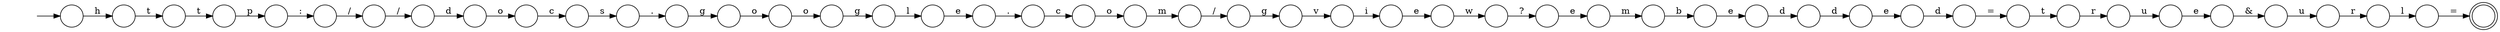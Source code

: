 digraph Automaton {
  rankdir = LR;
  0 [shape=circle,label=""];
  0 -> 42 [label=":"]
  1 [shape=circle,label=""];
  1 -> 0 [label="p"]
  2 [shape=circle,label=""];
  2 -> 6 [label="e"]
  3 [shape=circle,label=""];
  3 -> 27 [label="c"]
  4 [shape=circle,label=""];
  4 -> 23 [label="c"]
  5 [shape=circle,label=""];
  5 -> 32 [label="?"]
  6 [shape=circle,label=""];
  6 -> 5 [label="w"]
  7 [shape=circle,label=""];
  7 -> 26 [label="d"]
  8 [shape=circle,label=""];
  8 -> 21 [label="/"]
  9 [shape=circle,label=""];
  9 -> 34 [label="l"]
  10 [shape=circle,label=""];
  10 -> 18 [label="&"]
  11 [shape=circle,label=""];
  11 -> 30 [label="."]
  12 [shape=circle,label=""];
  12 -> 10 [label="e"]
  13 [shape=circle,label=""];
  13 -> 14 [label="="]
  14 [shape=doublecircle,label=""];
  15 [shape=circle,label=""];
  15 -> 38 [label="o"]
  16 [shape=circle,label=""];
  16 -> 28 [label="d"]
  17 [shape=circle,label=""];
  17 -> 25 [label="g"]
  18 [shape=circle,label=""];
  18 -> 31 [label="u"]
  19 [shape=circle,label=""];
  19 -> 13 [label="l"]
  20 [shape=circle,label=""];
  20 -> 16 [label="e"]
  21 [shape=circle,label=""];
  21 -> 36 [label="d"]
  22 [shape=circle,label=""];
  22 -> 1 [label="t"]
  23 [shape=circle,label=""];
  23 -> 46 [label="o"]
  24 [shape=circle,label=""];
  24 -> 29 [label="t"]
  25 [shape=circle,label=""];
  25 -> 39 [label="v"]
  26 [shape=circle,label=""];
  26 -> 24 [label="="]
  27 [shape=circle,label=""];
  27 -> 11 [label="s"]
  28 [shape=circle,label=""];
  28 -> 47 [label="d"]
  29 [shape=circle,label=""];
  29 -> 43 [label="r"]
  30 [shape=circle,label=""];
  30 -> 37 [label="g"]
  31 [shape=circle,label=""];
  31 -> 19 [label="r"]
  32 [shape=circle,label=""];
  32 -> 44 [label="e"]
  33 [shape=circle,label=""];
  33 -> 4 [label="."]
  34 [shape=circle,label=""];
  34 -> 33 [label="e"]
  35 [shape=circle,label=""];
  35 -> 20 [label="b"]
  36 [shape=circle,label=""];
  36 -> 3 [label="o"]
  37 [shape=circle,label=""];
  37 -> 15 [label="o"]
  38 [shape=circle,label=""];
  38 -> 9 [label="g"]
  39 [shape=circle,label=""];
  39 -> 2 [label="i"]
  40 [shape=circle,label=""];
  40 -> 22 [label="t"]
  41 [shape=circle,label=""];
  41 -> 17 [label="/"]
  42 [shape=circle,label=""];
  42 -> 8 [label="/"]
  43 [shape=circle,label=""];
  43 -> 12 [label="u"]
  44 [shape=circle,label=""];
  44 -> 35 [label="m"]
  45 [shape=circle,label=""];
  initial [shape=plaintext,label=""];
  initial -> 45
  45 -> 40 [label="h"]
  46 [shape=circle,label=""];
  46 -> 41 [label="m"]
  47 [shape=circle,label=""];
  47 -> 7 [label="e"]
}
